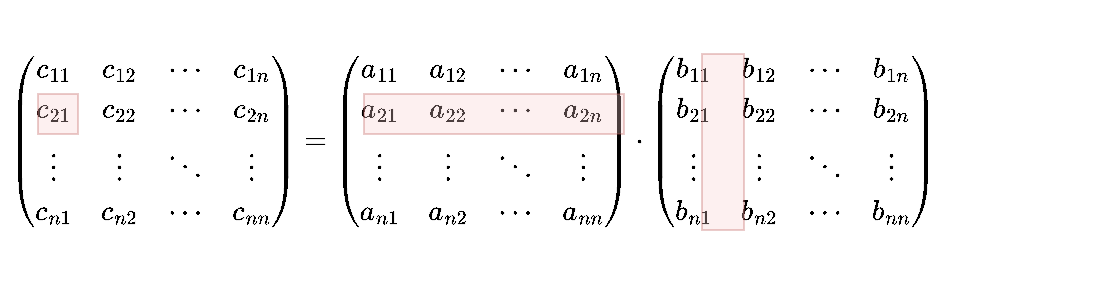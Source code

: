 <mxfile version="16.0.2" type="device" pages="4"><diagram id="fP3baF0MRW7kXEZMYwk8" name="matrix_mult"><mxGraphModel dx="1422" dy="865" grid="1" gridSize="10" guides="1" tooltips="1" connect="1" arrows="1" fold="1" page="1" pageScale="1" pageWidth="827" pageHeight="1169" math="1" shadow="0"><root><mxCell id="ZtpvjlDeHWwSdMsZgz4w-0"/><mxCell id="ZtpvjlDeHWwSdMsZgz4w-1" parent="ZtpvjlDeHWwSdMsZgz4w-0"/><mxCell id="Q7ue708yA27UdA7QVHpX-2" value="$$&lt;br&gt; \begin{pmatrix}&lt;br&gt;c_{11} &amp;amp; c_{12} &amp;amp; \cdots &amp;amp; c_{1n} \\&lt;br&gt;c_{21} &amp;amp; c_{22} &amp;amp; \cdots &amp;amp; c_{2n} \\&lt;br&gt;  \vdots  &amp;amp; \vdots  &amp;amp; \ddots &amp;amp; \vdots  \\&lt;br&gt;c_{n1} &amp;amp; c_{n2} &amp;amp; \cdots &amp;amp; c_{nn}&lt;br&gt; \end{pmatrix}=&lt;br&gt;\begin{pmatrix}&lt;br&gt;a_{11} &amp;amp; a_{12} &amp;amp; \cdots &amp;amp; a_{1n} \\&lt;br&gt;a_{21} &amp;amp; a_{22} &amp;amp; \cdots &amp;amp; a_{2n} \\&lt;br&gt;\vdots &amp;amp; \vdots &amp;amp; \ddots &amp;amp; \vdots \\&lt;br&gt;a_{n1} &amp;amp; a_{n2} &amp;amp; \cdots &amp;amp; a_{nn}&lt;br&gt;\end{pmatrix} \cdot \begin{pmatrix}&lt;br&gt;b_{11} &amp;amp; b_{12} &amp;amp; \cdots &amp;amp; b_{1n} \\&lt;br&gt;b_{21} &amp;amp; b_{22} &amp;amp; \cdots &amp;amp; b_{2n} \\&lt;br&gt;\vdots &amp;amp; \vdots &amp;amp; \ddots &amp;amp; \vdots \\&lt;br&gt;b_{n1} &amp;amp; b_{n2} &amp;amp; \cdots &amp;amp; b_{nn}&lt;br&gt;\end{pmatrix}&lt;br&gt;$$" style="text;html=1;spacing=5;spacingTop=-10;whiteSpace=wrap;overflow=hidden;fillColor=none;strokeColor=none;shadow=0;rounded=0;verticalAlign=middle" parent="ZtpvjlDeHWwSdMsZgz4w-1" vertex="1"><mxGeometry x="68" y="60" width="552" height="140" as="geometry"/></mxCell><mxCell id="Q7ue708yA27UdA7QVHpX-3" value="" style="rounded=0;whiteSpace=wrap;html=1;fillColor=#f8cecc;strokeColor=#b85450;opacity=30;" parent="ZtpvjlDeHWwSdMsZgz4w-1" vertex="1"><mxGeometry x="87" y="102" width="20" height="20" as="geometry"/></mxCell><mxCell id="Q7ue708yA27UdA7QVHpX-4" value="" style="rounded=0;whiteSpace=wrap;html=1;fillColor=#f8cecc;strokeColor=#b85450;opacity=30;" parent="ZtpvjlDeHWwSdMsZgz4w-1" vertex="1"><mxGeometry x="250" y="102" width="130" height="20" as="geometry"/></mxCell><mxCell id="Q7ue708yA27UdA7QVHpX-5" value="" style="rounded=0;whiteSpace=wrap;html=1;fillColor=#f8cecc;strokeColor=#b85450;opacity=30;" parent="ZtpvjlDeHWwSdMsZgz4w-1" vertex="1"><mxGeometry x="419" y="82" width="21" height="88" as="geometry"/></mxCell></root></mxGraphModel></diagram><diagram id="8JtB7WZaLNknTkm1SEmB" name="matrix_div_con"><mxGraphModel dx="677" dy="412" grid="1" gridSize="10" guides="1" tooltips="1" connect="1" arrows="1" fold="1" page="1" pageScale="1" pageWidth="827" pageHeight="1169" math="1" shadow="0"><root><mxCell id="6rTaGBs5dAvptsV77T6l-0"/><mxCell id="6rTaGBs5dAvptsV77T6l-1" parent="6rTaGBs5dAvptsV77T6l-0"/><mxCell id="QJvD0egN6F64gc7ZPAiE-0" value="$$&lt;br&gt; \begin{pmatrix}&lt;br&gt;c_{11} &amp;amp; c_{12}&amp;nbsp; \\&lt;br&gt;c_{21} &amp;amp; c_{22}&amp;nbsp;&amp;nbsp;&lt;br&gt; \end{pmatrix}=&lt;br&gt;\begin{pmatrix}&lt;br&gt;a_{11} &amp;amp; a_{12}&amp;nbsp; \\&lt;br&gt;a_{21} &amp;amp; a_{22}&amp;nbsp;&amp;nbsp;&lt;br&gt;\end{pmatrix}&lt;br&gt;\cdot \begin{pmatrix}&lt;br&gt;b_{11} &amp;amp; b_{12}&amp;nbsp; \\&lt;br&gt;b_{21} &amp;amp; b_{22}&amp;nbsp;&amp;nbsp;&lt;br&gt;\end{pmatrix}&lt;br&gt;$$" style="text;html=1;spacing=5;spacingTop=-10;whiteSpace=wrap;overflow=hidden;fillColor=none;strokeColor=none;shadow=0;rounded=0;verticalAlign=middle" vertex="1" parent="6rTaGBs5dAvptsV77T6l-1"><mxGeometry x="80" y="80" width="302" height="80" as="geometry"/></mxCell><mxCell id="9d1P0_9pjViPlGQri3T0-0" value="" style="rounded=0;whiteSpace=wrap;html=1;fillColor=#f8cecc;strokeColor=#b85450;opacity=30;" vertex="1" parent="6rTaGBs5dAvptsV77T6l-1"><mxGeometry x="95" y="99" width="20" height="20" as="geometry"/></mxCell><mxCell id="9d1P0_9pjViPlGQri3T0-1" value="" style="rounded=0;whiteSpace=wrap;html=1;fillColor=#f8cecc;strokeColor=#b85450;opacity=30;" vertex="1" parent="6rTaGBs5dAvptsV77T6l-1"><mxGeometry x="190" y="99" width="60" height="20" as="geometry"/></mxCell><mxCell id="9d1P0_9pjViPlGQri3T0-2" value="" style="rounded=0;whiteSpace=wrap;html=1;fillColor=#f8cecc;strokeColor=#b85450;opacity=30;" vertex="1" parent="6rTaGBs5dAvptsV77T6l-1"><mxGeometry x="281" y="95" width="20" height="45" as="geometry"/></mxCell><mxCell id="9d1P0_9pjViPlGQri3T0-3" value="$$c_{11}=a_{11}b_{11}+a_{12}b_{21}&lt;br&gt;$$" style="text;html=1;strokeColor=none;fillColor=none;align=center;verticalAlign=middle;whiteSpace=wrap;rounded=0;opacity=30;" vertex="1" parent="6rTaGBs5dAvptsV77T6l-1"><mxGeometry x="140" y="150" width="170" height="30" as="geometry"/></mxCell><mxCell id="hLDFlPJe6QSNvAaZT51E-0" value="$$&lt;br&gt; \begin{pmatrix}&lt;br&gt;c_{11} &amp;amp; c_{12}&amp;nbsp; \\&lt;br&gt;c_{21} &amp;amp; c_{22}&amp;nbsp;&amp;nbsp;&lt;br&gt; \end{pmatrix}=&lt;br&gt;\begin{pmatrix}&lt;br&gt;a_{11} &amp;amp; a_{12}&amp;nbsp; \\&lt;br&gt;a_{21} &amp;amp; a_{22}&amp;nbsp;&amp;nbsp;&lt;br&gt;\end{pmatrix}&lt;br&gt;\cdot \begin{pmatrix}&lt;br&gt;b_{11} &amp;amp; b_{12}&amp;nbsp; \\&lt;br&gt;b_{21} &amp;amp; b_{22}&amp;nbsp;&amp;nbsp;&lt;br&gt;\end{pmatrix}&lt;br&gt;$$" style="text;html=1;spacing=5;spacingTop=-10;whiteSpace=wrap;overflow=hidden;fillColor=none;strokeColor=none;shadow=0;rounded=0;verticalAlign=middle" vertex="1" parent="6rTaGBs5dAvptsV77T6l-1"><mxGeometry x="69" y="180" width="302" height="80" as="geometry"/></mxCell><mxCell id="hLDFlPJe6QSNvAaZT51E-1" value="" style="rounded=0;whiteSpace=wrap;html=1;fillColor=#f8cecc;strokeColor=#b85450;opacity=30;" vertex="1" parent="6rTaGBs5dAvptsV77T6l-1"><mxGeometry x="117" y="199" width="20" height="20" as="geometry"/></mxCell><mxCell id="hLDFlPJe6QSNvAaZT51E-2" value="" style="rounded=0;whiteSpace=wrap;html=1;fillColor=#f8cecc;strokeColor=#b85450;opacity=30;" vertex="1" parent="6rTaGBs5dAvptsV77T6l-1"><mxGeometry x="179" y="199" width="60" height="20" as="geometry"/></mxCell><mxCell id="hLDFlPJe6QSNvAaZT51E-3" value="" style="rounded=0;whiteSpace=wrap;html=1;fillColor=#f8cecc;strokeColor=#b85450;opacity=30;" vertex="1" parent="6rTaGBs5dAvptsV77T6l-1"><mxGeometry x="302" y="195" width="20" height="45" as="geometry"/></mxCell><mxCell id="hLDFlPJe6QSNvAaZT51E-4" value="$$c_{12}=a_{11}b_{12}+a_{12}b_{22}&lt;br&gt;$$" style="text;html=1;strokeColor=none;fillColor=none;align=center;verticalAlign=middle;whiteSpace=wrap;rounded=0;opacity=30;" vertex="1" parent="6rTaGBs5dAvptsV77T6l-1"><mxGeometry x="129" y="250" width="170" height="30" as="geometry"/></mxCell><mxCell id="hHrN5PpqUQAxl37ekBUL-0" value="$$&lt;br&gt; \begin{pmatrix}&lt;br&gt;c_{11} &amp;amp; c_{12}&amp;nbsp; \\&lt;br&gt;c_{21} &amp;amp; c_{22}&amp;nbsp;&amp;nbsp;&lt;br&gt; \end{pmatrix}=&lt;br&gt;\begin{pmatrix}&lt;br&gt;a_{11} &amp;amp; a_{12}&amp;nbsp; \\&lt;br&gt;a_{21} &amp;amp; a_{22}&amp;nbsp;&amp;nbsp;&lt;br&gt;\end{pmatrix}&lt;br&gt;\cdot \begin{pmatrix}&lt;br&gt;b_{11} &amp;amp; b_{12}&amp;nbsp; \\&lt;br&gt;b_{21} &amp;amp; b_{22}&amp;nbsp;&amp;nbsp;&lt;br&gt;\end{pmatrix}&lt;br&gt;$$" style="text;html=1;spacing=5;spacingTop=-10;whiteSpace=wrap;overflow=hidden;fillColor=none;strokeColor=none;shadow=0;rounded=0;verticalAlign=middle" vertex="1" parent="6rTaGBs5dAvptsV77T6l-1"><mxGeometry x="360" y="80" width="302" height="80" as="geometry"/></mxCell><mxCell id="hHrN5PpqUQAxl37ekBUL-1" value="" style="rounded=0;whiteSpace=wrap;html=1;fillColor=#f8cecc;strokeColor=#b85450;opacity=30;" vertex="1" parent="6rTaGBs5dAvptsV77T6l-1"><mxGeometry x="376" y="116" width="20" height="20" as="geometry"/></mxCell><mxCell id="hHrN5PpqUQAxl37ekBUL-2" value="" style="rounded=0;whiteSpace=wrap;html=1;fillColor=#f8cecc;strokeColor=#b85450;opacity=30;" vertex="1" parent="6rTaGBs5dAvptsV77T6l-1"><mxGeometry x="470" y="118" width="60" height="20" as="geometry"/></mxCell><mxCell id="hHrN5PpqUQAxl37ekBUL-3" value="" style="rounded=0;whiteSpace=wrap;html=1;fillColor=#f8cecc;strokeColor=#b85450;opacity=30;" vertex="1" parent="6rTaGBs5dAvptsV77T6l-1"><mxGeometry x="562" y="95" width="20" height="45" as="geometry"/></mxCell><mxCell id="hHrN5PpqUQAxl37ekBUL-4" value="$$c_{21}=a_{21}b_{11}+a_{22}b_{21}&lt;br&gt;$$" style="text;html=1;strokeColor=none;fillColor=none;align=center;verticalAlign=middle;whiteSpace=wrap;rounded=0;opacity=30;" vertex="1" parent="6rTaGBs5dAvptsV77T6l-1"><mxGeometry x="420" y="150" width="170" height="30" as="geometry"/></mxCell><mxCell id="hHrN5PpqUQAxl37ekBUL-5" value="$$&lt;br&gt; \begin{pmatrix}&lt;br&gt;c_{11} &amp;amp; c_{12}&amp;nbsp; \\&lt;br&gt;c_{21} &amp;amp; c_{22}&amp;nbsp;&amp;nbsp;&lt;br&gt; \end{pmatrix}=&lt;br&gt;\begin{pmatrix}&lt;br&gt;a_{11} &amp;amp; a_{12}&amp;nbsp; \\&lt;br&gt;a_{21} &amp;amp; a_{22}&amp;nbsp;&amp;nbsp;&lt;br&gt;\end{pmatrix}&lt;br&gt;\cdot \begin{pmatrix}&lt;br&gt;b_{11} &amp;amp; b_{12}&amp;nbsp; \\&lt;br&gt;b_{21} &amp;amp; b_{22}&amp;nbsp;&amp;nbsp;&lt;br&gt;\end{pmatrix}&lt;br&gt;$$" style="text;html=1;spacing=5;spacingTop=-10;whiteSpace=wrap;overflow=hidden;fillColor=none;strokeColor=none;shadow=0;rounded=0;verticalAlign=middle" vertex="1" parent="6rTaGBs5dAvptsV77T6l-1"><mxGeometry x="360" y="180" width="302" height="80" as="geometry"/></mxCell><mxCell id="hHrN5PpqUQAxl37ekBUL-6" value="" style="rounded=0;whiteSpace=wrap;html=1;fillColor=#f8cecc;strokeColor=#b85450;opacity=30;" vertex="1" parent="6rTaGBs5dAvptsV77T6l-1"><mxGeometry x="376" y="216" width="20" height="20" as="geometry"/></mxCell><mxCell id="hHrN5PpqUQAxl37ekBUL-7" value="" style="rounded=0;whiteSpace=wrap;html=1;fillColor=#f8cecc;strokeColor=#b85450;opacity=30;" vertex="1" parent="6rTaGBs5dAvptsV77T6l-1"><mxGeometry x="470" y="218" width="60" height="20" as="geometry"/></mxCell><mxCell id="hHrN5PpqUQAxl37ekBUL-8" value="" style="rounded=0;whiteSpace=wrap;html=1;fillColor=#f8cecc;strokeColor=#b85450;opacity=30;" vertex="1" parent="6rTaGBs5dAvptsV77T6l-1"><mxGeometry x="593" y="195" width="20" height="45" as="geometry"/></mxCell><mxCell id="hHrN5PpqUQAxl37ekBUL-9" value="$$c_{22}=a_{21}b_{12}+a_{22}b_{22}&lt;br&gt;$$" style="text;html=1;strokeColor=none;fillColor=none;align=center;verticalAlign=middle;whiteSpace=wrap;rounded=0;opacity=30;" vertex="1" parent="6rTaGBs5dAvptsV77T6l-1"><mxGeometry x="420" y="250" width="170" height="30" as="geometry"/></mxCell></root></mxGraphModel></diagram><diagram id="_w-1aG5VZhG3q_I4ftMI" name="max_subarray"><mxGraphModel dx="1422" dy="865" grid="1" gridSize="10" guides="1" tooltips="1" connect="1" arrows="1" fold="1" page="1" pageScale="1" pageWidth="827" pageHeight="1169" math="0" shadow="0"><root><mxCell id="g8gnL-sHbpRDZs9_482o-0"/><mxCell id="g8gnL-sHbpRDZs9_482o-1" parent="g8gnL-sHbpRDZs9_482o-0"/><mxCell id="g8gnL-sHbpRDZs9_482o-3" value="" style="rounded=0;whiteSpace=wrap;html=1;" vertex="1" parent="g8gnL-sHbpRDZs9_482o-1"><mxGeometry x="80" y="120" width="280" height="40" as="geometry"/></mxCell><mxCell id="g8gnL-sHbpRDZs9_482o-4" value="" style="rounded=0;whiteSpace=wrap;html=1;" vertex="1" parent="g8gnL-sHbpRDZs9_482o-1"><mxGeometry x="360" y="120" width="280" height="40" as="geometry"/></mxCell><mxCell id="g8gnL-sHbpRDZs9_482o-5" value="" style="shape=curlyBracket;whiteSpace=wrap;html=1;rounded=1;flipH=1;rotation=-90;strokeColor=#FF3333;strokeWidth=4;" vertex="1" parent="g8gnL-sHbpRDZs9_482o-1"><mxGeometry x="350" width="20" height="190" as="geometry"/></mxCell><mxCell id="g8gnL-sHbpRDZs9_482o-6" value="" style="shape=curlyBracket;whiteSpace=wrap;html=1;rounded=1;flipH=1;rotation=90;strokeColor=#FF3333;strokeWidth=4;" vertex="1" parent="g8gnL-sHbpRDZs9_482o-1"><mxGeometry x="210" y="100" width="20" height="190" as="geometry"/></mxCell><mxCell id="g8gnL-sHbpRDZs9_482o-7" value="" style="shape=curlyBracket;whiteSpace=wrap;html=1;rounded=1;flipH=1;rotation=90;strokeColor=#FF3333;strokeWidth=4;" vertex="1" parent="g8gnL-sHbpRDZs9_482o-1"><mxGeometry x="510" y="90" width="20" height="190" as="geometry"/></mxCell><mxCell id="g8gnL-sHbpRDZs9_482o-8" value="&lt;p style=&quot;margin-top: 0pt; margin-bottom: 0pt; margin-left: 0in; text-align: left; direction: ltr; unicode-bidi: embed; word-break: normal; font-size: 25px;&quot;&gt;&lt;span style=&quot;font-size: 25px; font-family: &amp;quot;times new roman&amp;quot;;&quot;&gt;Crosses the mid-point&lt;/span&gt;&lt;/p&gt;" style="text;html=1;strokeColor=none;fillColor=none;align=center;verticalAlign=middle;whiteSpace=wrap;rounded=0;fontSize=25;fontColor=#FF3333;" vertex="1" parent="g8gnL-sHbpRDZs9_482o-1"><mxGeometry x="250" y="40" width="240" height="30" as="geometry"/></mxCell><mxCell id="g8gnL-sHbpRDZs9_482o-9" value="&lt;p style=&quot;margin-top: 0pt; margin-bottom: 0pt; margin-left: 0in; text-align: left; direction: ltr; unicode-bidi: embed; word-break: normal; font-size: 25px;&quot;&gt;&lt;span style=&quot;font-size: 25px; font-family: &amp;quot;times new roman&amp;quot;;&quot;&gt;Entirely in the right half&lt;/span&gt;&lt;/p&gt;" style="text;html=1;strokeColor=none;fillColor=none;align=center;verticalAlign=middle;whiteSpace=wrap;rounded=0;fontSize=25;fontColor=#FF3333;" vertex="1" parent="g8gnL-sHbpRDZs9_482o-1"><mxGeometry x="410" y="210" width="290" height="30" as="geometry"/></mxCell><mxCell id="g8gnL-sHbpRDZs9_482o-10" value="&lt;p style=&quot;margin-top: 0pt; margin-bottom: 0pt; margin-left: 0in; text-align: left; direction: ltr; unicode-bidi: embed; word-break: normal; font-size: 25px;&quot;&gt;&lt;span style=&quot;font-family: &amp;quot;times new roman&amp;quot;; font-size: 25px;&quot;&gt;&lt;font style=&quot;font-size: 25px&quot;&gt;Entirely in the left half&lt;/font&gt;&lt;/span&gt;&lt;/p&gt;" style="text;html=1;strokeColor=none;fillColor=none;align=center;verticalAlign=middle;whiteSpace=wrap;rounded=0;fontColor=#FF3333;fontSize=25;" vertex="1" parent="g8gnL-sHbpRDZs9_482o-1"><mxGeometry x="90" y="210" width="290" height="30" as="geometry"/></mxCell><mxCell id="g8gnL-sHbpRDZs9_482o-11" value="A" style="text;html=1;strokeColor=none;fillColor=none;align=center;verticalAlign=middle;whiteSpace=wrap;rounded=0;fontSize=25;fontColor=#0000FF;" vertex="1" parent="g8gnL-sHbpRDZs9_482o-1"><mxGeometry x="20" y="120" width="60" height="30" as="geometry"/></mxCell></root></mxGraphModel></diagram><diagram id="YwQH9Y18Y5mgmJsQ9OoO" name="quicksort_1"><mxGraphModel dx="1185" dy="721" grid="1" gridSize="10" guides="1" tooltips="1" connect="1" arrows="1" fold="1" page="1" pageScale="1" pageWidth="827" pageHeight="1169" math="1" shadow="0"><root><mxCell id="7buWpIYY5XnYJoJxibjM-0"/><mxCell id="7buWpIYY5XnYJoJxibjM-1" parent="7buWpIYY5XnYJoJxibjM-0"/><mxCell id="a0Cj8dHAU9JIPrvlGwhf-0" value="$$\leq x$$" style="rounded=0;whiteSpace=wrap;html=1;fontSize=25;fillColor=#6d8764;fontColor=#ffffff;strokeColor=#3A5431;" vertex="1" parent="7buWpIYY5XnYJoJxibjM-1"><mxGeometry x="80" y="120" width="280" height="40" as="geometry"/></mxCell><mxCell id="a0Cj8dHAU9JIPrvlGwhf-1" value="&lt;span style=&quot;font-size: 25px&quot;&gt;$$\geq x$$&lt;/span&gt;" style="rounded=0;whiteSpace=wrap;html=1;fillColor=#f0a30a;strokeColor=#BD7000;fontColor=#000000;" vertex="1" parent="7buWpIYY5XnYJoJxibjM-1"><mxGeometry x="360" y="120" width="280" height="40" as="geometry"/></mxCell><mxCell id="a0Cj8dHAU9JIPrvlGwhf-8" value="&lt;i&gt;p&lt;/i&gt;" style="text;html=1;strokeColor=none;fillColor=none;align=center;verticalAlign=middle;whiteSpace=wrap;rounded=0;fontSize=25;fontColor=#0000FF;" vertex="1" parent="7buWpIYY5XnYJoJxibjM-1"><mxGeometry x="80" y="160" width="20" height="30" as="geometry"/></mxCell><mxCell id="a0Cj8dHAU9JIPrvlGwhf-9" value="&lt;i&gt;q&lt;/i&gt;" style="text;html=1;strokeColor=none;fillColor=none;align=center;verticalAlign=middle;whiteSpace=wrap;rounded=0;fontSize=25;fontColor=#0000FF;" vertex="1" parent="7buWpIYY5XnYJoJxibjM-1"><mxGeometry x="350" y="160" width="20" height="30" as="geometry"/></mxCell><mxCell id="a0Cj8dHAU9JIPrvlGwhf-10" value="&lt;i&gt;r&lt;/i&gt;" style="text;html=1;strokeColor=none;fillColor=none;align=center;verticalAlign=middle;whiteSpace=wrap;rounded=0;fontSize=25;fontColor=#0000FF;" vertex="1" parent="7buWpIYY5XnYJoJxibjM-1"><mxGeometry x="620" y="160" width="20" height="30" as="geometry"/></mxCell></root></mxGraphModel></diagram></mxfile>